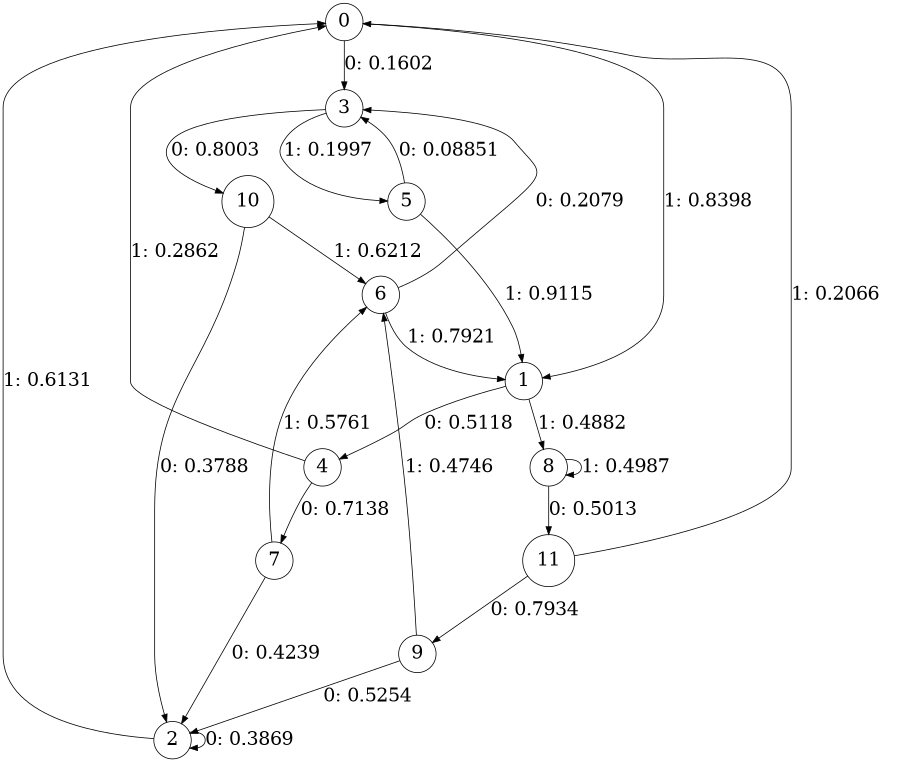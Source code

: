 digraph "ch6faceL5" {
size = "6,8.5";
ratio = "fill";
node [shape = circle];
node [fontsize = 24];
edge [fontsize = 24];
0 -> 3 [label = "0: 0.1602   "];
0 -> 1 [label = "1: 0.8398   "];
1 -> 4 [label = "0: 0.5118   "];
1 -> 8 [label = "1: 0.4882   "];
2 -> 2 [label = "0: 0.3869   "];
2 -> 0 [label = "1: 0.6131   "];
3 -> 10 [label = "0: 0.8003   "];
3 -> 5 [label = "1: 0.1997   "];
4 -> 7 [label = "0: 0.7138   "];
4 -> 0 [label = "1: 0.2862   "];
5 -> 3 [label = "0: 0.08851  "];
5 -> 1 [label = "1: 0.9115   "];
6 -> 3 [label = "0: 0.2079   "];
6 -> 1 [label = "1: 0.7921   "];
7 -> 2 [label = "0: 0.4239   "];
7 -> 6 [label = "1: 0.5761   "];
8 -> 11 [label = "0: 0.5013   "];
8 -> 8 [label = "1: 0.4987   "];
9 -> 2 [label = "0: 0.5254   "];
9 -> 6 [label = "1: 0.4746   "];
10 -> 2 [label = "0: 0.3788   "];
10 -> 6 [label = "1: 0.6212   "];
11 -> 9 [label = "0: 0.7934   "];
11 -> 0 [label = "1: 0.2066   "];
}